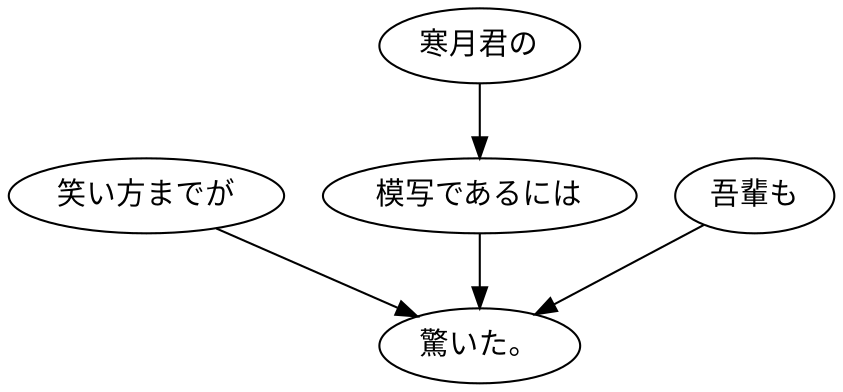 digraph graph2833 {
	node0 [label="笑い方までが"];
	node1 [label="寒月君の"];
	node2 [label="模写であるには"];
	node3 [label="吾輩も"];
	node4 [label="驚いた。"];
	node0 -> node4;
	node1 -> node2;
	node2 -> node4;
	node3 -> node4;
}

